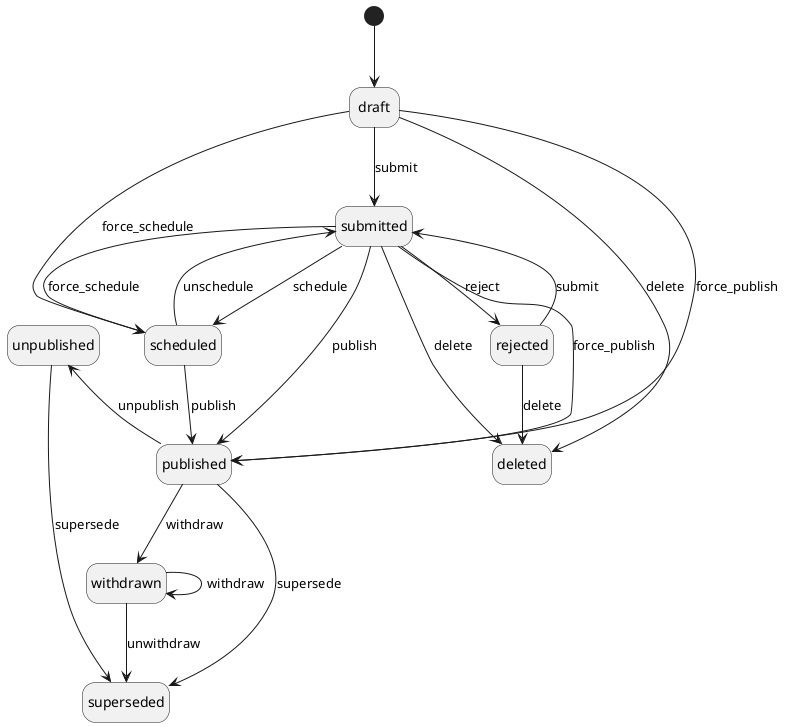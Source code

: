 @startuml edition_state_transitions
hide empty description

[*] --> draft

draft --> deleted: delete
submitted --> deleted: delete
rejected --> deleted: delete

draft --> submitted: submit
rejected --> submitted: submit

submitted --> rejected: reject
submitted --> scheduled: schedule

draft --> scheduled: force_schedule
submitted --> scheduled: force_schedule

scheduled -u-> submitted: unschedule

submitted --> published: publish
scheduled --> published: publish

draft -[norank]-> published: force_publish
submitted -[norank]-> published: force_publish

published -u-> unpublished: unpublish

published --> superseded: supersede
unpublished --> superseded: supersede

published --> withdrawn: withdraw
withdrawn --> withdrawn: withdraw

withdrawn --> superseded: unwithdraw

@enduml